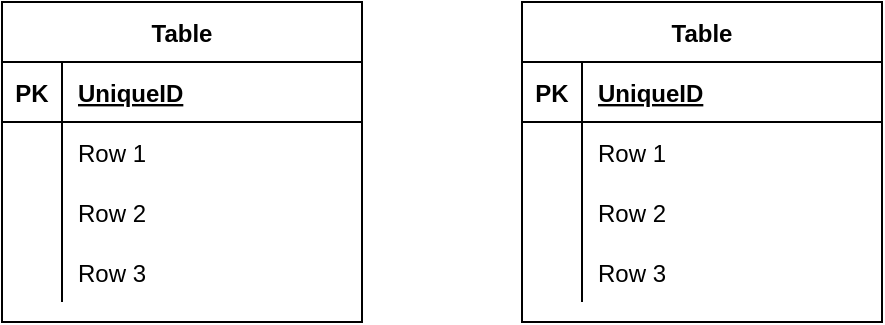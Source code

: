 <mxfile version="13.8.0" type="github"><diagram id="FJUBv1jsmOGHSh68BrO_" name="Page-1"><mxGraphModel dx="1038" dy="547" grid="1" gridSize="10" guides="1" tooltips="1" connect="1" arrows="1" fold="1" page="1" pageScale="1" pageWidth="1169" pageHeight="827" math="0" shadow="0"><root><mxCell id="0"/><mxCell id="1" parent="0"/><mxCell id="PKD7iqB3cWoXEJKM7ACq-1" value="Table" style="shape=table;startSize=30;container=1;collapsible=1;childLayout=tableLayout;fixedRows=1;rowLines=0;fontStyle=1;align=center;resizeLast=1;" vertex="1" parent="1"><mxGeometry x="90" y="160" width="180" height="160" as="geometry"/></mxCell><mxCell id="PKD7iqB3cWoXEJKM7ACq-2" value="" style="shape=partialRectangle;collapsible=0;dropTarget=0;pointerEvents=0;fillColor=none;top=0;left=0;bottom=1;right=0;points=[[0,0.5],[1,0.5]];portConstraint=eastwest;" vertex="1" parent="PKD7iqB3cWoXEJKM7ACq-1"><mxGeometry y="30" width="180" height="30" as="geometry"/></mxCell><mxCell id="PKD7iqB3cWoXEJKM7ACq-3" value="PK" style="shape=partialRectangle;connectable=0;fillColor=none;top=0;left=0;bottom=0;right=0;fontStyle=1;overflow=hidden;" vertex="1" parent="PKD7iqB3cWoXEJKM7ACq-2"><mxGeometry width="30" height="30" as="geometry"/></mxCell><mxCell id="PKD7iqB3cWoXEJKM7ACq-4" value="UniqueID" style="shape=partialRectangle;connectable=0;fillColor=none;top=0;left=0;bottom=0;right=0;align=left;spacingLeft=6;fontStyle=5;overflow=hidden;" vertex="1" parent="PKD7iqB3cWoXEJKM7ACq-2"><mxGeometry x="30" width="150" height="30" as="geometry"/></mxCell><mxCell id="PKD7iqB3cWoXEJKM7ACq-5" value="" style="shape=partialRectangle;collapsible=0;dropTarget=0;pointerEvents=0;fillColor=none;top=0;left=0;bottom=0;right=0;points=[[0,0.5],[1,0.5]];portConstraint=eastwest;" vertex="1" parent="PKD7iqB3cWoXEJKM7ACq-1"><mxGeometry y="60" width="180" height="30" as="geometry"/></mxCell><mxCell id="PKD7iqB3cWoXEJKM7ACq-6" value="" style="shape=partialRectangle;connectable=0;fillColor=none;top=0;left=0;bottom=0;right=0;editable=1;overflow=hidden;" vertex="1" parent="PKD7iqB3cWoXEJKM7ACq-5"><mxGeometry width="30" height="30" as="geometry"/></mxCell><mxCell id="PKD7iqB3cWoXEJKM7ACq-7" value="Row 1" style="shape=partialRectangle;connectable=0;fillColor=none;top=0;left=0;bottom=0;right=0;align=left;spacingLeft=6;overflow=hidden;" vertex="1" parent="PKD7iqB3cWoXEJKM7ACq-5"><mxGeometry x="30" width="150" height="30" as="geometry"/></mxCell><mxCell id="PKD7iqB3cWoXEJKM7ACq-8" value="" style="shape=partialRectangle;collapsible=0;dropTarget=0;pointerEvents=0;fillColor=none;top=0;left=0;bottom=0;right=0;points=[[0,0.5],[1,0.5]];portConstraint=eastwest;" vertex="1" parent="PKD7iqB3cWoXEJKM7ACq-1"><mxGeometry y="90" width="180" height="30" as="geometry"/></mxCell><mxCell id="PKD7iqB3cWoXEJKM7ACq-9" value="" style="shape=partialRectangle;connectable=0;fillColor=none;top=0;left=0;bottom=0;right=0;editable=1;overflow=hidden;" vertex="1" parent="PKD7iqB3cWoXEJKM7ACq-8"><mxGeometry width="30" height="30" as="geometry"/></mxCell><mxCell id="PKD7iqB3cWoXEJKM7ACq-10" value="Row 2" style="shape=partialRectangle;connectable=0;fillColor=none;top=0;left=0;bottom=0;right=0;align=left;spacingLeft=6;overflow=hidden;" vertex="1" parent="PKD7iqB3cWoXEJKM7ACq-8"><mxGeometry x="30" width="150" height="30" as="geometry"/></mxCell><mxCell id="PKD7iqB3cWoXEJKM7ACq-11" value="" style="shape=partialRectangle;collapsible=0;dropTarget=0;pointerEvents=0;fillColor=none;top=0;left=0;bottom=0;right=0;points=[[0,0.5],[1,0.5]];portConstraint=eastwest;" vertex="1" parent="PKD7iqB3cWoXEJKM7ACq-1"><mxGeometry y="120" width="180" height="30" as="geometry"/></mxCell><mxCell id="PKD7iqB3cWoXEJKM7ACq-12" value="" style="shape=partialRectangle;connectable=0;fillColor=none;top=0;left=0;bottom=0;right=0;editable=1;overflow=hidden;" vertex="1" parent="PKD7iqB3cWoXEJKM7ACq-11"><mxGeometry width="30" height="30" as="geometry"/></mxCell><mxCell id="PKD7iqB3cWoXEJKM7ACq-13" value="Row 3" style="shape=partialRectangle;connectable=0;fillColor=none;top=0;left=0;bottom=0;right=0;align=left;spacingLeft=6;overflow=hidden;" vertex="1" parent="PKD7iqB3cWoXEJKM7ACq-11"><mxGeometry x="30" width="150" height="30" as="geometry"/></mxCell><mxCell id="PKD7iqB3cWoXEJKM7ACq-14" value="Table" style="shape=table;startSize=30;container=1;collapsible=1;childLayout=tableLayout;fixedRows=1;rowLines=0;fontStyle=1;align=center;resizeLast=1;" vertex="1" parent="1"><mxGeometry x="350" y="160" width="180" height="160" as="geometry"/></mxCell><mxCell id="PKD7iqB3cWoXEJKM7ACq-15" value="" style="shape=partialRectangle;collapsible=0;dropTarget=0;pointerEvents=0;fillColor=none;top=0;left=0;bottom=1;right=0;points=[[0,0.5],[1,0.5]];portConstraint=eastwest;" vertex="1" parent="PKD7iqB3cWoXEJKM7ACq-14"><mxGeometry y="30" width="180" height="30" as="geometry"/></mxCell><mxCell id="PKD7iqB3cWoXEJKM7ACq-16" value="PK" style="shape=partialRectangle;connectable=0;fillColor=none;top=0;left=0;bottom=0;right=0;fontStyle=1;overflow=hidden;" vertex="1" parent="PKD7iqB3cWoXEJKM7ACq-15"><mxGeometry width="30" height="30" as="geometry"/></mxCell><mxCell id="PKD7iqB3cWoXEJKM7ACq-17" value="UniqueID" style="shape=partialRectangle;connectable=0;fillColor=none;top=0;left=0;bottom=0;right=0;align=left;spacingLeft=6;fontStyle=5;overflow=hidden;" vertex="1" parent="PKD7iqB3cWoXEJKM7ACq-15"><mxGeometry x="30" width="150" height="30" as="geometry"/></mxCell><mxCell id="PKD7iqB3cWoXEJKM7ACq-18" value="" style="shape=partialRectangle;collapsible=0;dropTarget=0;pointerEvents=0;fillColor=none;top=0;left=0;bottom=0;right=0;points=[[0,0.5],[1,0.5]];portConstraint=eastwest;" vertex="1" parent="PKD7iqB3cWoXEJKM7ACq-14"><mxGeometry y="60" width="180" height="30" as="geometry"/></mxCell><mxCell id="PKD7iqB3cWoXEJKM7ACq-19" value="" style="shape=partialRectangle;connectable=0;fillColor=none;top=0;left=0;bottom=0;right=0;editable=1;overflow=hidden;" vertex="1" parent="PKD7iqB3cWoXEJKM7ACq-18"><mxGeometry width="30" height="30" as="geometry"/></mxCell><mxCell id="PKD7iqB3cWoXEJKM7ACq-20" value="Row 1" style="shape=partialRectangle;connectable=0;fillColor=none;top=0;left=0;bottom=0;right=0;align=left;spacingLeft=6;overflow=hidden;" vertex="1" parent="PKD7iqB3cWoXEJKM7ACq-18"><mxGeometry x="30" width="150" height="30" as="geometry"/></mxCell><mxCell id="PKD7iqB3cWoXEJKM7ACq-21" value="" style="shape=partialRectangle;collapsible=0;dropTarget=0;pointerEvents=0;fillColor=none;top=0;left=0;bottom=0;right=0;points=[[0,0.5],[1,0.5]];portConstraint=eastwest;" vertex="1" parent="PKD7iqB3cWoXEJKM7ACq-14"><mxGeometry y="90" width="180" height="30" as="geometry"/></mxCell><mxCell id="PKD7iqB3cWoXEJKM7ACq-22" value="" style="shape=partialRectangle;connectable=0;fillColor=none;top=0;left=0;bottom=0;right=0;editable=1;overflow=hidden;" vertex="1" parent="PKD7iqB3cWoXEJKM7ACq-21"><mxGeometry width="30" height="30" as="geometry"/></mxCell><mxCell id="PKD7iqB3cWoXEJKM7ACq-23" value="Row 2" style="shape=partialRectangle;connectable=0;fillColor=none;top=0;left=0;bottom=0;right=0;align=left;spacingLeft=6;overflow=hidden;" vertex="1" parent="PKD7iqB3cWoXEJKM7ACq-21"><mxGeometry x="30" width="150" height="30" as="geometry"/></mxCell><mxCell id="PKD7iqB3cWoXEJKM7ACq-24" value="" style="shape=partialRectangle;collapsible=0;dropTarget=0;pointerEvents=0;fillColor=none;top=0;left=0;bottom=0;right=0;points=[[0,0.5],[1,0.5]];portConstraint=eastwest;" vertex="1" parent="PKD7iqB3cWoXEJKM7ACq-14"><mxGeometry y="120" width="180" height="30" as="geometry"/></mxCell><mxCell id="PKD7iqB3cWoXEJKM7ACq-25" value="" style="shape=partialRectangle;connectable=0;fillColor=none;top=0;left=0;bottom=0;right=0;editable=1;overflow=hidden;" vertex="1" parent="PKD7iqB3cWoXEJKM7ACq-24"><mxGeometry width="30" height="30" as="geometry"/></mxCell><mxCell id="PKD7iqB3cWoXEJKM7ACq-26" value="Row 3" style="shape=partialRectangle;connectable=0;fillColor=none;top=0;left=0;bottom=0;right=0;align=left;spacingLeft=6;overflow=hidden;" vertex="1" parent="PKD7iqB3cWoXEJKM7ACq-24"><mxGeometry x="30" width="150" height="30" as="geometry"/></mxCell></root></mxGraphModel></diagram></mxfile>